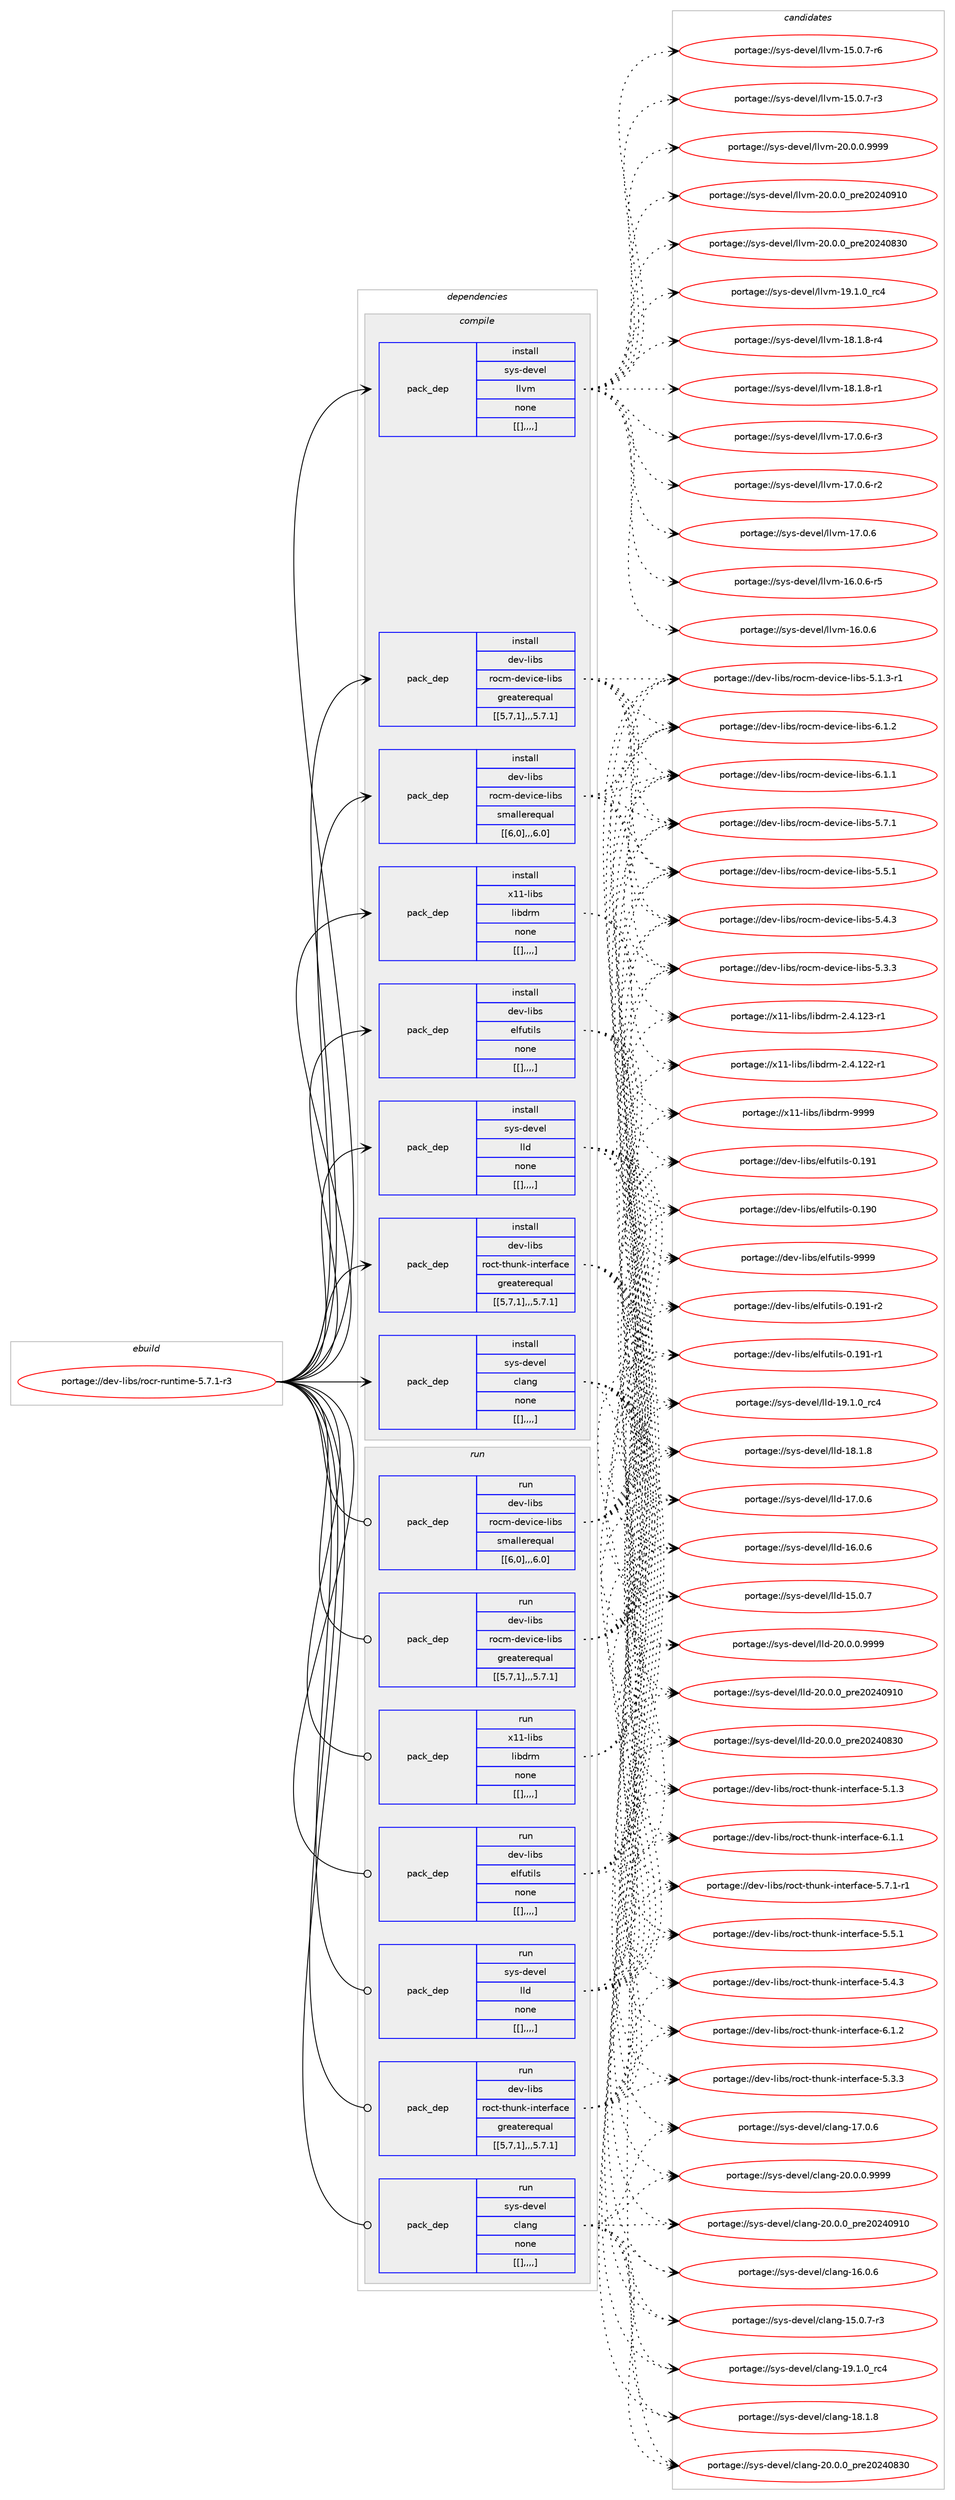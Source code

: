 digraph prolog {

# *************
# Graph options
# *************

newrank=true;
concentrate=true;
compound=true;
graph [rankdir=LR,fontname=Helvetica,fontsize=10,ranksep=1.5];#, ranksep=2.5, nodesep=0.2];
edge  [arrowhead=vee];
node  [fontname=Helvetica,fontsize=10];

# **********
# The ebuild
# **********

subgraph cluster_leftcol {
color=gray;
label=<<i>ebuild</i>>;
id [label="portage://dev-libs/rocr-runtime-5.7.1-r3", color=red, width=4, href="../dev-libs/rocr-runtime-5.7.1-r3.svg"];
}

# ****************
# The dependencies
# ****************

subgraph cluster_midcol {
color=gray;
label=<<i>dependencies</i>>;
subgraph cluster_compile {
fillcolor="#eeeeee";
style=filled;
label=<<i>compile</i>>;
subgraph pack85133 {
dependency114946 [label=<<TABLE BORDER="0" CELLBORDER="1" CELLSPACING="0" CELLPADDING="4" WIDTH="220"><TR><TD ROWSPAN="6" CELLPADDING="30">pack_dep</TD></TR><TR><TD WIDTH="110">install</TD></TR><TR><TD>dev-libs</TD></TR><TR><TD>elfutils</TD></TR><TR><TD>none</TD></TR><TR><TD>[[],,,,]</TD></TR></TABLE>>, shape=none, color=blue];
}
id:e -> dependency114946:w [weight=20,style="solid",arrowhead="vee"];
subgraph pack85134 {
dependency114947 [label=<<TABLE BORDER="0" CELLBORDER="1" CELLSPACING="0" CELLPADDING="4" WIDTH="220"><TR><TD ROWSPAN="6" CELLPADDING="30">pack_dep</TD></TR><TR><TD WIDTH="110">install</TD></TR><TR><TD>dev-libs</TD></TR><TR><TD>rocm-device-libs</TD></TR><TR><TD>greaterequal</TD></TR><TR><TD>[[5,7,1],,,5.7.1]</TD></TR></TABLE>>, shape=none, color=blue];
}
id:e -> dependency114947:w [weight=20,style="solid",arrowhead="vee"];
subgraph pack85135 {
dependency114948 [label=<<TABLE BORDER="0" CELLBORDER="1" CELLSPACING="0" CELLPADDING="4" WIDTH="220"><TR><TD ROWSPAN="6" CELLPADDING="30">pack_dep</TD></TR><TR><TD WIDTH="110">install</TD></TR><TR><TD>dev-libs</TD></TR><TR><TD>rocm-device-libs</TD></TR><TR><TD>smallerequal</TD></TR><TR><TD>[[6,0],,,6.0]</TD></TR></TABLE>>, shape=none, color=blue];
}
id:e -> dependency114948:w [weight=20,style="solid",arrowhead="vee"];
subgraph pack85136 {
dependency114949 [label=<<TABLE BORDER="0" CELLBORDER="1" CELLSPACING="0" CELLPADDING="4" WIDTH="220"><TR><TD ROWSPAN="6" CELLPADDING="30">pack_dep</TD></TR><TR><TD WIDTH="110">install</TD></TR><TR><TD>dev-libs</TD></TR><TR><TD>roct-thunk-interface</TD></TR><TR><TD>greaterequal</TD></TR><TR><TD>[[5,7,1],,,5.7.1]</TD></TR></TABLE>>, shape=none, color=blue];
}
id:e -> dependency114949:w [weight=20,style="solid",arrowhead="vee"];
subgraph pack85137 {
dependency114950 [label=<<TABLE BORDER="0" CELLBORDER="1" CELLSPACING="0" CELLPADDING="4" WIDTH="220"><TR><TD ROWSPAN="6" CELLPADDING="30">pack_dep</TD></TR><TR><TD WIDTH="110">install</TD></TR><TR><TD>sys-devel</TD></TR><TR><TD>clang</TD></TR><TR><TD>none</TD></TR><TR><TD>[[],,,,]</TD></TR></TABLE>>, shape=none, color=blue];
}
id:e -> dependency114950:w [weight=20,style="solid",arrowhead="vee"];
subgraph pack85138 {
dependency114951 [label=<<TABLE BORDER="0" CELLBORDER="1" CELLSPACING="0" CELLPADDING="4" WIDTH="220"><TR><TD ROWSPAN="6" CELLPADDING="30">pack_dep</TD></TR><TR><TD WIDTH="110">install</TD></TR><TR><TD>sys-devel</TD></TR><TR><TD>lld</TD></TR><TR><TD>none</TD></TR><TR><TD>[[],,,,]</TD></TR></TABLE>>, shape=none, color=blue];
}
id:e -> dependency114951:w [weight=20,style="solid",arrowhead="vee"];
subgraph pack85139 {
dependency114952 [label=<<TABLE BORDER="0" CELLBORDER="1" CELLSPACING="0" CELLPADDING="4" WIDTH="220"><TR><TD ROWSPAN="6" CELLPADDING="30">pack_dep</TD></TR><TR><TD WIDTH="110">install</TD></TR><TR><TD>x11-libs</TD></TR><TR><TD>libdrm</TD></TR><TR><TD>none</TD></TR><TR><TD>[[],,,,]</TD></TR></TABLE>>, shape=none, color=blue];
}
id:e -> dependency114952:w [weight=20,style="solid",arrowhead="vee"];
subgraph pack85140 {
dependency114953 [label=<<TABLE BORDER="0" CELLBORDER="1" CELLSPACING="0" CELLPADDING="4" WIDTH="220"><TR><TD ROWSPAN="6" CELLPADDING="30">pack_dep</TD></TR><TR><TD WIDTH="110">install</TD></TR><TR><TD>sys-devel</TD></TR><TR><TD>llvm</TD></TR><TR><TD>none</TD></TR><TR><TD>[[],,,,]</TD></TR></TABLE>>, shape=none, color=blue];
}
id:e -> dependency114953:w [weight=20,style="solid",arrowhead="vee"];
}
subgraph cluster_compileandrun {
fillcolor="#eeeeee";
style=filled;
label=<<i>compile and run</i>>;
}
subgraph cluster_run {
fillcolor="#eeeeee";
style=filled;
label=<<i>run</i>>;
subgraph pack85141 {
dependency114954 [label=<<TABLE BORDER="0" CELLBORDER="1" CELLSPACING="0" CELLPADDING="4" WIDTH="220"><TR><TD ROWSPAN="6" CELLPADDING="30">pack_dep</TD></TR><TR><TD WIDTH="110">run</TD></TR><TR><TD>dev-libs</TD></TR><TR><TD>elfutils</TD></TR><TR><TD>none</TD></TR><TR><TD>[[],,,,]</TD></TR></TABLE>>, shape=none, color=blue];
}
id:e -> dependency114954:w [weight=20,style="solid",arrowhead="odot"];
subgraph pack85142 {
dependency114955 [label=<<TABLE BORDER="0" CELLBORDER="1" CELLSPACING="0" CELLPADDING="4" WIDTH="220"><TR><TD ROWSPAN="6" CELLPADDING="30">pack_dep</TD></TR><TR><TD WIDTH="110">run</TD></TR><TR><TD>dev-libs</TD></TR><TR><TD>rocm-device-libs</TD></TR><TR><TD>greaterequal</TD></TR><TR><TD>[[5,7,1],,,5.7.1]</TD></TR></TABLE>>, shape=none, color=blue];
}
id:e -> dependency114955:w [weight=20,style="solid",arrowhead="odot"];
subgraph pack85143 {
dependency114956 [label=<<TABLE BORDER="0" CELLBORDER="1" CELLSPACING="0" CELLPADDING="4" WIDTH="220"><TR><TD ROWSPAN="6" CELLPADDING="30">pack_dep</TD></TR><TR><TD WIDTH="110">run</TD></TR><TR><TD>dev-libs</TD></TR><TR><TD>rocm-device-libs</TD></TR><TR><TD>smallerequal</TD></TR><TR><TD>[[6,0],,,6.0]</TD></TR></TABLE>>, shape=none, color=blue];
}
id:e -> dependency114956:w [weight=20,style="solid",arrowhead="odot"];
subgraph pack85144 {
dependency114957 [label=<<TABLE BORDER="0" CELLBORDER="1" CELLSPACING="0" CELLPADDING="4" WIDTH="220"><TR><TD ROWSPAN="6" CELLPADDING="30">pack_dep</TD></TR><TR><TD WIDTH="110">run</TD></TR><TR><TD>dev-libs</TD></TR><TR><TD>roct-thunk-interface</TD></TR><TR><TD>greaterequal</TD></TR><TR><TD>[[5,7,1],,,5.7.1]</TD></TR></TABLE>>, shape=none, color=blue];
}
id:e -> dependency114957:w [weight=20,style="solid",arrowhead="odot"];
subgraph pack85145 {
dependency114958 [label=<<TABLE BORDER="0" CELLBORDER="1" CELLSPACING="0" CELLPADDING="4" WIDTH="220"><TR><TD ROWSPAN="6" CELLPADDING="30">pack_dep</TD></TR><TR><TD WIDTH="110">run</TD></TR><TR><TD>sys-devel</TD></TR><TR><TD>clang</TD></TR><TR><TD>none</TD></TR><TR><TD>[[],,,,]</TD></TR></TABLE>>, shape=none, color=blue];
}
id:e -> dependency114958:w [weight=20,style="solid",arrowhead="odot"];
subgraph pack85146 {
dependency114959 [label=<<TABLE BORDER="0" CELLBORDER="1" CELLSPACING="0" CELLPADDING="4" WIDTH="220"><TR><TD ROWSPAN="6" CELLPADDING="30">pack_dep</TD></TR><TR><TD WIDTH="110">run</TD></TR><TR><TD>sys-devel</TD></TR><TR><TD>lld</TD></TR><TR><TD>none</TD></TR><TR><TD>[[],,,,]</TD></TR></TABLE>>, shape=none, color=blue];
}
id:e -> dependency114959:w [weight=20,style="solid",arrowhead="odot"];
subgraph pack85147 {
dependency114960 [label=<<TABLE BORDER="0" CELLBORDER="1" CELLSPACING="0" CELLPADDING="4" WIDTH="220"><TR><TD ROWSPAN="6" CELLPADDING="30">pack_dep</TD></TR><TR><TD WIDTH="110">run</TD></TR><TR><TD>x11-libs</TD></TR><TR><TD>libdrm</TD></TR><TR><TD>none</TD></TR><TR><TD>[[],,,,]</TD></TR></TABLE>>, shape=none, color=blue];
}
id:e -> dependency114960:w [weight=20,style="solid",arrowhead="odot"];
}
}

# **************
# The candidates
# **************

subgraph cluster_choices {
rank=same;
color=gray;
label=<<i>candidates</i>>;

subgraph choice85133 {
color=black;
nodesep=1;
choice1001011184510810598115471011081021171161051081154557575757 [label="portage://dev-libs/elfutils-9999", color=red, width=4,href="../dev-libs/elfutils-9999.svg"];
choice1001011184510810598115471011081021171161051081154548464957494511450 [label="portage://dev-libs/elfutils-0.191-r2", color=red, width=4,href="../dev-libs/elfutils-0.191-r2.svg"];
choice1001011184510810598115471011081021171161051081154548464957494511449 [label="portage://dev-libs/elfutils-0.191-r1", color=red, width=4,href="../dev-libs/elfutils-0.191-r1.svg"];
choice100101118451081059811547101108102117116105108115454846495749 [label="portage://dev-libs/elfutils-0.191", color=red, width=4,href="../dev-libs/elfutils-0.191.svg"];
choice100101118451081059811547101108102117116105108115454846495748 [label="portage://dev-libs/elfutils-0.190", color=red, width=4,href="../dev-libs/elfutils-0.190.svg"];
dependency114946:e -> choice1001011184510810598115471011081021171161051081154557575757:w [style=dotted,weight="100"];
dependency114946:e -> choice1001011184510810598115471011081021171161051081154548464957494511450:w [style=dotted,weight="100"];
dependency114946:e -> choice1001011184510810598115471011081021171161051081154548464957494511449:w [style=dotted,weight="100"];
dependency114946:e -> choice100101118451081059811547101108102117116105108115454846495749:w [style=dotted,weight="100"];
dependency114946:e -> choice100101118451081059811547101108102117116105108115454846495748:w [style=dotted,weight="100"];
}
subgraph choice85134 {
color=black;
nodesep=1;
choice1001011184510810598115471141119910945100101118105991014510810598115455446494650 [label="portage://dev-libs/rocm-device-libs-6.1.2", color=red, width=4,href="../dev-libs/rocm-device-libs-6.1.2.svg"];
choice1001011184510810598115471141119910945100101118105991014510810598115455446494649 [label="portage://dev-libs/rocm-device-libs-6.1.1", color=red, width=4,href="../dev-libs/rocm-device-libs-6.1.1.svg"];
choice1001011184510810598115471141119910945100101118105991014510810598115455346554649 [label="portage://dev-libs/rocm-device-libs-5.7.1", color=red, width=4,href="../dev-libs/rocm-device-libs-5.7.1.svg"];
choice1001011184510810598115471141119910945100101118105991014510810598115455346534649 [label="portage://dev-libs/rocm-device-libs-5.5.1", color=red, width=4,href="../dev-libs/rocm-device-libs-5.5.1.svg"];
choice1001011184510810598115471141119910945100101118105991014510810598115455346524651 [label="portage://dev-libs/rocm-device-libs-5.4.3", color=red, width=4,href="../dev-libs/rocm-device-libs-5.4.3.svg"];
choice1001011184510810598115471141119910945100101118105991014510810598115455346514651 [label="portage://dev-libs/rocm-device-libs-5.3.3", color=red, width=4,href="../dev-libs/rocm-device-libs-5.3.3.svg"];
choice10010111845108105981154711411199109451001011181059910145108105981154553464946514511449 [label="portage://dev-libs/rocm-device-libs-5.1.3-r1", color=red, width=4,href="../dev-libs/rocm-device-libs-5.1.3-r1.svg"];
dependency114947:e -> choice1001011184510810598115471141119910945100101118105991014510810598115455446494650:w [style=dotted,weight="100"];
dependency114947:e -> choice1001011184510810598115471141119910945100101118105991014510810598115455446494649:w [style=dotted,weight="100"];
dependency114947:e -> choice1001011184510810598115471141119910945100101118105991014510810598115455346554649:w [style=dotted,weight="100"];
dependency114947:e -> choice1001011184510810598115471141119910945100101118105991014510810598115455346534649:w [style=dotted,weight="100"];
dependency114947:e -> choice1001011184510810598115471141119910945100101118105991014510810598115455346524651:w [style=dotted,weight="100"];
dependency114947:e -> choice1001011184510810598115471141119910945100101118105991014510810598115455346514651:w [style=dotted,weight="100"];
dependency114947:e -> choice10010111845108105981154711411199109451001011181059910145108105981154553464946514511449:w [style=dotted,weight="100"];
}
subgraph choice85135 {
color=black;
nodesep=1;
choice1001011184510810598115471141119910945100101118105991014510810598115455446494650 [label="portage://dev-libs/rocm-device-libs-6.1.2", color=red, width=4,href="../dev-libs/rocm-device-libs-6.1.2.svg"];
choice1001011184510810598115471141119910945100101118105991014510810598115455446494649 [label="portage://dev-libs/rocm-device-libs-6.1.1", color=red, width=4,href="../dev-libs/rocm-device-libs-6.1.1.svg"];
choice1001011184510810598115471141119910945100101118105991014510810598115455346554649 [label="portage://dev-libs/rocm-device-libs-5.7.1", color=red, width=4,href="../dev-libs/rocm-device-libs-5.7.1.svg"];
choice1001011184510810598115471141119910945100101118105991014510810598115455346534649 [label="portage://dev-libs/rocm-device-libs-5.5.1", color=red, width=4,href="../dev-libs/rocm-device-libs-5.5.1.svg"];
choice1001011184510810598115471141119910945100101118105991014510810598115455346524651 [label="portage://dev-libs/rocm-device-libs-5.4.3", color=red, width=4,href="../dev-libs/rocm-device-libs-5.4.3.svg"];
choice1001011184510810598115471141119910945100101118105991014510810598115455346514651 [label="portage://dev-libs/rocm-device-libs-5.3.3", color=red, width=4,href="../dev-libs/rocm-device-libs-5.3.3.svg"];
choice10010111845108105981154711411199109451001011181059910145108105981154553464946514511449 [label="portage://dev-libs/rocm-device-libs-5.1.3-r1", color=red, width=4,href="../dev-libs/rocm-device-libs-5.1.3-r1.svg"];
dependency114948:e -> choice1001011184510810598115471141119910945100101118105991014510810598115455446494650:w [style=dotted,weight="100"];
dependency114948:e -> choice1001011184510810598115471141119910945100101118105991014510810598115455446494649:w [style=dotted,weight="100"];
dependency114948:e -> choice1001011184510810598115471141119910945100101118105991014510810598115455346554649:w [style=dotted,weight="100"];
dependency114948:e -> choice1001011184510810598115471141119910945100101118105991014510810598115455346534649:w [style=dotted,weight="100"];
dependency114948:e -> choice1001011184510810598115471141119910945100101118105991014510810598115455346524651:w [style=dotted,weight="100"];
dependency114948:e -> choice1001011184510810598115471141119910945100101118105991014510810598115455346514651:w [style=dotted,weight="100"];
dependency114948:e -> choice10010111845108105981154711411199109451001011181059910145108105981154553464946514511449:w [style=dotted,weight="100"];
}
subgraph choice85136 {
color=black;
nodesep=1;
choice1001011184510810598115471141119911645116104117110107451051101161011141029799101455446494650 [label="portage://dev-libs/roct-thunk-interface-6.1.2", color=red, width=4,href="../dev-libs/roct-thunk-interface-6.1.2.svg"];
choice1001011184510810598115471141119911645116104117110107451051101161011141029799101455446494649 [label="portage://dev-libs/roct-thunk-interface-6.1.1", color=red, width=4,href="../dev-libs/roct-thunk-interface-6.1.1.svg"];
choice10010111845108105981154711411199116451161041171101074510511011610111410297991014553465546494511449 [label="portage://dev-libs/roct-thunk-interface-5.7.1-r1", color=red, width=4,href="../dev-libs/roct-thunk-interface-5.7.1-r1.svg"];
choice1001011184510810598115471141119911645116104117110107451051101161011141029799101455346534649 [label="portage://dev-libs/roct-thunk-interface-5.5.1", color=red, width=4,href="../dev-libs/roct-thunk-interface-5.5.1.svg"];
choice1001011184510810598115471141119911645116104117110107451051101161011141029799101455346524651 [label="portage://dev-libs/roct-thunk-interface-5.4.3", color=red, width=4,href="../dev-libs/roct-thunk-interface-5.4.3.svg"];
choice1001011184510810598115471141119911645116104117110107451051101161011141029799101455346514651 [label="portage://dev-libs/roct-thunk-interface-5.3.3", color=red, width=4,href="../dev-libs/roct-thunk-interface-5.3.3.svg"];
choice1001011184510810598115471141119911645116104117110107451051101161011141029799101455346494651 [label="portage://dev-libs/roct-thunk-interface-5.1.3", color=red, width=4,href="../dev-libs/roct-thunk-interface-5.1.3.svg"];
dependency114949:e -> choice1001011184510810598115471141119911645116104117110107451051101161011141029799101455446494650:w [style=dotted,weight="100"];
dependency114949:e -> choice1001011184510810598115471141119911645116104117110107451051101161011141029799101455446494649:w [style=dotted,weight="100"];
dependency114949:e -> choice10010111845108105981154711411199116451161041171101074510511011610111410297991014553465546494511449:w [style=dotted,weight="100"];
dependency114949:e -> choice1001011184510810598115471141119911645116104117110107451051101161011141029799101455346534649:w [style=dotted,weight="100"];
dependency114949:e -> choice1001011184510810598115471141119911645116104117110107451051101161011141029799101455346524651:w [style=dotted,weight="100"];
dependency114949:e -> choice1001011184510810598115471141119911645116104117110107451051101161011141029799101455346514651:w [style=dotted,weight="100"];
dependency114949:e -> choice1001011184510810598115471141119911645116104117110107451051101161011141029799101455346494651:w [style=dotted,weight="100"];
}
subgraph choice85137 {
color=black;
nodesep=1;
choice11512111545100101118101108479910897110103455048464846484657575757 [label="portage://sys-devel/clang-20.0.0.9999", color=red, width=4,href="../sys-devel/clang-20.0.0.9999.svg"];
choice1151211154510010111810110847991089711010345504846484648951121141015048505248574948 [label="portage://sys-devel/clang-20.0.0_pre20240910", color=red, width=4,href="../sys-devel/clang-20.0.0_pre20240910.svg"];
choice1151211154510010111810110847991089711010345504846484648951121141015048505248565148 [label="portage://sys-devel/clang-20.0.0_pre20240830", color=red, width=4,href="../sys-devel/clang-20.0.0_pre20240830.svg"];
choice1151211154510010111810110847991089711010345495746494648951149952 [label="portage://sys-devel/clang-19.1.0_rc4", color=red, width=4,href="../sys-devel/clang-19.1.0_rc4.svg"];
choice1151211154510010111810110847991089711010345495646494656 [label="portage://sys-devel/clang-18.1.8", color=red, width=4,href="../sys-devel/clang-18.1.8.svg"];
choice1151211154510010111810110847991089711010345495546484654 [label="portage://sys-devel/clang-17.0.6", color=red, width=4,href="../sys-devel/clang-17.0.6.svg"];
choice1151211154510010111810110847991089711010345495446484654 [label="portage://sys-devel/clang-16.0.6", color=red, width=4,href="../sys-devel/clang-16.0.6.svg"];
choice11512111545100101118101108479910897110103454953464846554511451 [label="portage://sys-devel/clang-15.0.7-r3", color=red, width=4,href="../sys-devel/clang-15.0.7-r3.svg"];
dependency114950:e -> choice11512111545100101118101108479910897110103455048464846484657575757:w [style=dotted,weight="100"];
dependency114950:e -> choice1151211154510010111810110847991089711010345504846484648951121141015048505248574948:w [style=dotted,weight="100"];
dependency114950:e -> choice1151211154510010111810110847991089711010345504846484648951121141015048505248565148:w [style=dotted,weight="100"];
dependency114950:e -> choice1151211154510010111810110847991089711010345495746494648951149952:w [style=dotted,weight="100"];
dependency114950:e -> choice1151211154510010111810110847991089711010345495646494656:w [style=dotted,weight="100"];
dependency114950:e -> choice1151211154510010111810110847991089711010345495546484654:w [style=dotted,weight="100"];
dependency114950:e -> choice1151211154510010111810110847991089711010345495446484654:w [style=dotted,weight="100"];
dependency114950:e -> choice11512111545100101118101108479910897110103454953464846554511451:w [style=dotted,weight="100"];
}
subgraph choice85138 {
color=black;
nodesep=1;
choice1151211154510010111810110847108108100455048464846484657575757 [label="portage://sys-devel/lld-20.0.0.9999", color=red, width=4,href="../sys-devel/lld-20.0.0.9999.svg"];
choice115121115451001011181011084710810810045504846484648951121141015048505248574948 [label="portage://sys-devel/lld-20.0.0_pre20240910", color=red, width=4,href="../sys-devel/lld-20.0.0_pre20240910.svg"];
choice115121115451001011181011084710810810045504846484648951121141015048505248565148 [label="portage://sys-devel/lld-20.0.0_pre20240830", color=red, width=4,href="../sys-devel/lld-20.0.0_pre20240830.svg"];
choice115121115451001011181011084710810810045495746494648951149952 [label="portage://sys-devel/lld-19.1.0_rc4", color=red, width=4,href="../sys-devel/lld-19.1.0_rc4.svg"];
choice115121115451001011181011084710810810045495646494656 [label="portage://sys-devel/lld-18.1.8", color=red, width=4,href="../sys-devel/lld-18.1.8.svg"];
choice115121115451001011181011084710810810045495546484654 [label="portage://sys-devel/lld-17.0.6", color=red, width=4,href="../sys-devel/lld-17.0.6.svg"];
choice115121115451001011181011084710810810045495446484654 [label="portage://sys-devel/lld-16.0.6", color=red, width=4,href="../sys-devel/lld-16.0.6.svg"];
choice115121115451001011181011084710810810045495346484655 [label="portage://sys-devel/lld-15.0.7", color=red, width=4,href="../sys-devel/lld-15.0.7.svg"];
dependency114951:e -> choice1151211154510010111810110847108108100455048464846484657575757:w [style=dotted,weight="100"];
dependency114951:e -> choice115121115451001011181011084710810810045504846484648951121141015048505248574948:w [style=dotted,weight="100"];
dependency114951:e -> choice115121115451001011181011084710810810045504846484648951121141015048505248565148:w [style=dotted,weight="100"];
dependency114951:e -> choice115121115451001011181011084710810810045495746494648951149952:w [style=dotted,weight="100"];
dependency114951:e -> choice115121115451001011181011084710810810045495646494656:w [style=dotted,weight="100"];
dependency114951:e -> choice115121115451001011181011084710810810045495546484654:w [style=dotted,weight="100"];
dependency114951:e -> choice115121115451001011181011084710810810045495446484654:w [style=dotted,weight="100"];
dependency114951:e -> choice115121115451001011181011084710810810045495346484655:w [style=dotted,weight="100"];
}
subgraph choice85139 {
color=black;
nodesep=1;
choice1204949451081059811547108105981001141094557575757 [label="portage://x11-libs/libdrm-9999", color=red, width=4,href="../x11-libs/libdrm-9999.svg"];
choice12049494510810598115471081059810011410945504652464950514511449 [label="portage://x11-libs/libdrm-2.4.123-r1", color=red, width=4,href="../x11-libs/libdrm-2.4.123-r1.svg"];
choice12049494510810598115471081059810011410945504652464950504511449 [label="portage://x11-libs/libdrm-2.4.122-r1", color=red, width=4,href="../x11-libs/libdrm-2.4.122-r1.svg"];
dependency114952:e -> choice1204949451081059811547108105981001141094557575757:w [style=dotted,weight="100"];
dependency114952:e -> choice12049494510810598115471081059810011410945504652464950514511449:w [style=dotted,weight="100"];
dependency114952:e -> choice12049494510810598115471081059810011410945504652464950504511449:w [style=dotted,weight="100"];
}
subgraph choice85140 {
color=black;
nodesep=1;
choice1151211154510010111810110847108108118109455048464846484657575757 [label="portage://sys-devel/llvm-20.0.0.9999", color=red, width=4,href="../sys-devel/llvm-20.0.0.9999.svg"];
choice115121115451001011181011084710810811810945504846484648951121141015048505248574948 [label="portage://sys-devel/llvm-20.0.0_pre20240910", color=red, width=4,href="../sys-devel/llvm-20.0.0_pre20240910.svg"];
choice115121115451001011181011084710810811810945504846484648951121141015048505248565148 [label="portage://sys-devel/llvm-20.0.0_pre20240830", color=red, width=4,href="../sys-devel/llvm-20.0.0_pre20240830.svg"];
choice115121115451001011181011084710810811810945495746494648951149952 [label="portage://sys-devel/llvm-19.1.0_rc4", color=red, width=4,href="../sys-devel/llvm-19.1.0_rc4.svg"];
choice1151211154510010111810110847108108118109454956464946564511452 [label="portage://sys-devel/llvm-18.1.8-r4", color=red, width=4,href="../sys-devel/llvm-18.1.8-r4.svg"];
choice1151211154510010111810110847108108118109454956464946564511449 [label="portage://sys-devel/llvm-18.1.8-r1", color=red, width=4,href="../sys-devel/llvm-18.1.8-r1.svg"];
choice1151211154510010111810110847108108118109454955464846544511451 [label="portage://sys-devel/llvm-17.0.6-r3", color=red, width=4,href="../sys-devel/llvm-17.0.6-r3.svg"];
choice1151211154510010111810110847108108118109454955464846544511450 [label="portage://sys-devel/llvm-17.0.6-r2", color=red, width=4,href="../sys-devel/llvm-17.0.6-r2.svg"];
choice115121115451001011181011084710810811810945495546484654 [label="portage://sys-devel/llvm-17.0.6", color=red, width=4,href="../sys-devel/llvm-17.0.6.svg"];
choice1151211154510010111810110847108108118109454954464846544511453 [label="portage://sys-devel/llvm-16.0.6-r5", color=red, width=4,href="../sys-devel/llvm-16.0.6-r5.svg"];
choice115121115451001011181011084710810811810945495446484654 [label="portage://sys-devel/llvm-16.0.6", color=red, width=4,href="../sys-devel/llvm-16.0.6.svg"];
choice1151211154510010111810110847108108118109454953464846554511454 [label="portage://sys-devel/llvm-15.0.7-r6", color=red, width=4,href="../sys-devel/llvm-15.0.7-r6.svg"];
choice1151211154510010111810110847108108118109454953464846554511451 [label="portage://sys-devel/llvm-15.0.7-r3", color=red, width=4,href="../sys-devel/llvm-15.0.7-r3.svg"];
dependency114953:e -> choice1151211154510010111810110847108108118109455048464846484657575757:w [style=dotted,weight="100"];
dependency114953:e -> choice115121115451001011181011084710810811810945504846484648951121141015048505248574948:w [style=dotted,weight="100"];
dependency114953:e -> choice115121115451001011181011084710810811810945504846484648951121141015048505248565148:w [style=dotted,weight="100"];
dependency114953:e -> choice115121115451001011181011084710810811810945495746494648951149952:w [style=dotted,weight="100"];
dependency114953:e -> choice1151211154510010111810110847108108118109454956464946564511452:w [style=dotted,weight="100"];
dependency114953:e -> choice1151211154510010111810110847108108118109454956464946564511449:w [style=dotted,weight="100"];
dependency114953:e -> choice1151211154510010111810110847108108118109454955464846544511451:w [style=dotted,weight="100"];
dependency114953:e -> choice1151211154510010111810110847108108118109454955464846544511450:w [style=dotted,weight="100"];
dependency114953:e -> choice115121115451001011181011084710810811810945495546484654:w [style=dotted,weight="100"];
dependency114953:e -> choice1151211154510010111810110847108108118109454954464846544511453:w [style=dotted,weight="100"];
dependency114953:e -> choice115121115451001011181011084710810811810945495446484654:w [style=dotted,weight="100"];
dependency114953:e -> choice1151211154510010111810110847108108118109454953464846554511454:w [style=dotted,weight="100"];
dependency114953:e -> choice1151211154510010111810110847108108118109454953464846554511451:w [style=dotted,weight="100"];
}
subgraph choice85141 {
color=black;
nodesep=1;
choice1001011184510810598115471011081021171161051081154557575757 [label="portage://dev-libs/elfutils-9999", color=red, width=4,href="../dev-libs/elfutils-9999.svg"];
choice1001011184510810598115471011081021171161051081154548464957494511450 [label="portage://dev-libs/elfutils-0.191-r2", color=red, width=4,href="../dev-libs/elfutils-0.191-r2.svg"];
choice1001011184510810598115471011081021171161051081154548464957494511449 [label="portage://dev-libs/elfutils-0.191-r1", color=red, width=4,href="../dev-libs/elfutils-0.191-r1.svg"];
choice100101118451081059811547101108102117116105108115454846495749 [label="portage://dev-libs/elfutils-0.191", color=red, width=4,href="../dev-libs/elfutils-0.191.svg"];
choice100101118451081059811547101108102117116105108115454846495748 [label="portage://dev-libs/elfutils-0.190", color=red, width=4,href="../dev-libs/elfutils-0.190.svg"];
dependency114954:e -> choice1001011184510810598115471011081021171161051081154557575757:w [style=dotted,weight="100"];
dependency114954:e -> choice1001011184510810598115471011081021171161051081154548464957494511450:w [style=dotted,weight="100"];
dependency114954:e -> choice1001011184510810598115471011081021171161051081154548464957494511449:w [style=dotted,weight="100"];
dependency114954:e -> choice100101118451081059811547101108102117116105108115454846495749:w [style=dotted,weight="100"];
dependency114954:e -> choice100101118451081059811547101108102117116105108115454846495748:w [style=dotted,weight="100"];
}
subgraph choice85142 {
color=black;
nodesep=1;
choice1001011184510810598115471141119910945100101118105991014510810598115455446494650 [label="portage://dev-libs/rocm-device-libs-6.1.2", color=red, width=4,href="../dev-libs/rocm-device-libs-6.1.2.svg"];
choice1001011184510810598115471141119910945100101118105991014510810598115455446494649 [label="portage://dev-libs/rocm-device-libs-6.1.1", color=red, width=4,href="../dev-libs/rocm-device-libs-6.1.1.svg"];
choice1001011184510810598115471141119910945100101118105991014510810598115455346554649 [label="portage://dev-libs/rocm-device-libs-5.7.1", color=red, width=4,href="../dev-libs/rocm-device-libs-5.7.1.svg"];
choice1001011184510810598115471141119910945100101118105991014510810598115455346534649 [label="portage://dev-libs/rocm-device-libs-5.5.1", color=red, width=4,href="../dev-libs/rocm-device-libs-5.5.1.svg"];
choice1001011184510810598115471141119910945100101118105991014510810598115455346524651 [label="portage://dev-libs/rocm-device-libs-5.4.3", color=red, width=4,href="../dev-libs/rocm-device-libs-5.4.3.svg"];
choice1001011184510810598115471141119910945100101118105991014510810598115455346514651 [label="portage://dev-libs/rocm-device-libs-5.3.3", color=red, width=4,href="../dev-libs/rocm-device-libs-5.3.3.svg"];
choice10010111845108105981154711411199109451001011181059910145108105981154553464946514511449 [label="portage://dev-libs/rocm-device-libs-5.1.3-r1", color=red, width=4,href="../dev-libs/rocm-device-libs-5.1.3-r1.svg"];
dependency114955:e -> choice1001011184510810598115471141119910945100101118105991014510810598115455446494650:w [style=dotted,weight="100"];
dependency114955:e -> choice1001011184510810598115471141119910945100101118105991014510810598115455446494649:w [style=dotted,weight="100"];
dependency114955:e -> choice1001011184510810598115471141119910945100101118105991014510810598115455346554649:w [style=dotted,weight="100"];
dependency114955:e -> choice1001011184510810598115471141119910945100101118105991014510810598115455346534649:w [style=dotted,weight="100"];
dependency114955:e -> choice1001011184510810598115471141119910945100101118105991014510810598115455346524651:w [style=dotted,weight="100"];
dependency114955:e -> choice1001011184510810598115471141119910945100101118105991014510810598115455346514651:w [style=dotted,weight="100"];
dependency114955:e -> choice10010111845108105981154711411199109451001011181059910145108105981154553464946514511449:w [style=dotted,weight="100"];
}
subgraph choice85143 {
color=black;
nodesep=1;
choice1001011184510810598115471141119910945100101118105991014510810598115455446494650 [label="portage://dev-libs/rocm-device-libs-6.1.2", color=red, width=4,href="../dev-libs/rocm-device-libs-6.1.2.svg"];
choice1001011184510810598115471141119910945100101118105991014510810598115455446494649 [label="portage://dev-libs/rocm-device-libs-6.1.1", color=red, width=4,href="../dev-libs/rocm-device-libs-6.1.1.svg"];
choice1001011184510810598115471141119910945100101118105991014510810598115455346554649 [label="portage://dev-libs/rocm-device-libs-5.7.1", color=red, width=4,href="../dev-libs/rocm-device-libs-5.7.1.svg"];
choice1001011184510810598115471141119910945100101118105991014510810598115455346534649 [label="portage://dev-libs/rocm-device-libs-5.5.1", color=red, width=4,href="../dev-libs/rocm-device-libs-5.5.1.svg"];
choice1001011184510810598115471141119910945100101118105991014510810598115455346524651 [label="portage://dev-libs/rocm-device-libs-5.4.3", color=red, width=4,href="../dev-libs/rocm-device-libs-5.4.3.svg"];
choice1001011184510810598115471141119910945100101118105991014510810598115455346514651 [label="portage://dev-libs/rocm-device-libs-5.3.3", color=red, width=4,href="../dev-libs/rocm-device-libs-5.3.3.svg"];
choice10010111845108105981154711411199109451001011181059910145108105981154553464946514511449 [label="portage://dev-libs/rocm-device-libs-5.1.3-r1", color=red, width=4,href="../dev-libs/rocm-device-libs-5.1.3-r1.svg"];
dependency114956:e -> choice1001011184510810598115471141119910945100101118105991014510810598115455446494650:w [style=dotted,weight="100"];
dependency114956:e -> choice1001011184510810598115471141119910945100101118105991014510810598115455446494649:w [style=dotted,weight="100"];
dependency114956:e -> choice1001011184510810598115471141119910945100101118105991014510810598115455346554649:w [style=dotted,weight="100"];
dependency114956:e -> choice1001011184510810598115471141119910945100101118105991014510810598115455346534649:w [style=dotted,weight="100"];
dependency114956:e -> choice1001011184510810598115471141119910945100101118105991014510810598115455346524651:w [style=dotted,weight="100"];
dependency114956:e -> choice1001011184510810598115471141119910945100101118105991014510810598115455346514651:w [style=dotted,weight="100"];
dependency114956:e -> choice10010111845108105981154711411199109451001011181059910145108105981154553464946514511449:w [style=dotted,weight="100"];
}
subgraph choice85144 {
color=black;
nodesep=1;
choice1001011184510810598115471141119911645116104117110107451051101161011141029799101455446494650 [label="portage://dev-libs/roct-thunk-interface-6.1.2", color=red, width=4,href="../dev-libs/roct-thunk-interface-6.1.2.svg"];
choice1001011184510810598115471141119911645116104117110107451051101161011141029799101455446494649 [label="portage://dev-libs/roct-thunk-interface-6.1.1", color=red, width=4,href="../dev-libs/roct-thunk-interface-6.1.1.svg"];
choice10010111845108105981154711411199116451161041171101074510511011610111410297991014553465546494511449 [label="portage://dev-libs/roct-thunk-interface-5.7.1-r1", color=red, width=4,href="../dev-libs/roct-thunk-interface-5.7.1-r1.svg"];
choice1001011184510810598115471141119911645116104117110107451051101161011141029799101455346534649 [label="portage://dev-libs/roct-thunk-interface-5.5.1", color=red, width=4,href="../dev-libs/roct-thunk-interface-5.5.1.svg"];
choice1001011184510810598115471141119911645116104117110107451051101161011141029799101455346524651 [label="portage://dev-libs/roct-thunk-interface-5.4.3", color=red, width=4,href="../dev-libs/roct-thunk-interface-5.4.3.svg"];
choice1001011184510810598115471141119911645116104117110107451051101161011141029799101455346514651 [label="portage://dev-libs/roct-thunk-interface-5.3.3", color=red, width=4,href="../dev-libs/roct-thunk-interface-5.3.3.svg"];
choice1001011184510810598115471141119911645116104117110107451051101161011141029799101455346494651 [label="portage://dev-libs/roct-thunk-interface-5.1.3", color=red, width=4,href="../dev-libs/roct-thunk-interface-5.1.3.svg"];
dependency114957:e -> choice1001011184510810598115471141119911645116104117110107451051101161011141029799101455446494650:w [style=dotted,weight="100"];
dependency114957:e -> choice1001011184510810598115471141119911645116104117110107451051101161011141029799101455446494649:w [style=dotted,weight="100"];
dependency114957:e -> choice10010111845108105981154711411199116451161041171101074510511011610111410297991014553465546494511449:w [style=dotted,weight="100"];
dependency114957:e -> choice1001011184510810598115471141119911645116104117110107451051101161011141029799101455346534649:w [style=dotted,weight="100"];
dependency114957:e -> choice1001011184510810598115471141119911645116104117110107451051101161011141029799101455346524651:w [style=dotted,weight="100"];
dependency114957:e -> choice1001011184510810598115471141119911645116104117110107451051101161011141029799101455346514651:w [style=dotted,weight="100"];
dependency114957:e -> choice1001011184510810598115471141119911645116104117110107451051101161011141029799101455346494651:w [style=dotted,weight="100"];
}
subgraph choice85145 {
color=black;
nodesep=1;
choice11512111545100101118101108479910897110103455048464846484657575757 [label="portage://sys-devel/clang-20.0.0.9999", color=red, width=4,href="../sys-devel/clang-20.0.0.9999.svg"];
choice1151211154510010111810110847991089711010345504846484648951121141015048505248574948 [label="portage://sys-devel/clang-20.0.0_pre20240910", color=red, width=4,href="../sys-devel/clang-20.0.0_pre20240910.svg"];
choice1151211154510010111810110847991089711010345504846484648951121141015048505248565148 [label="portage://sys-devel/clang-20.0.0_pre20240830", color=red, width=4,href="../sys-devel/clang-20.0.0_pre20240830.svg"];
choice1151211154510010111810110847991089711010345495746494648951149952 [label="portage://sys-devel/clang-19.1.0_rc4", color=red, width=4,href="../sys-devel/clang-19.1.0_rc4.svg"];
choice1151211154510010111810110847991089711010345495646494656 [label="portage://sys-devel/clang-18.1.8", color=red, width=4,href="../sys-devel/clang-18.1.8.svg"];
choice1151211154510010111810110847991089711010345495546484654 [label="portage://sys-devel/clang-17.0.6", color=red, width=4,href="../sys-devel/clang-17.0.6.svg"];
choice1151211154510010111810110847991089711010345495446484654 [label="portage://sys-devel/clang-16.0.6", color=red, width=4,href="../sys-devel/clang-16.0.6.svg"];
choice11512111545100101118101108479910897110103454953464846554511451 [label="portage://sys-devel/clang-15.0.7-r3", color=red, width=4,href="../sys-devel/clang-15.0.7-r3.svg"];
dependency114958:e -> choice11512111545100101118101108479910897110103455048464846484657575757:w [style=dotted,weight="100"];
dependency114958:e -> choice1151211154510010111810110847991089711010345504846484648951121141015048505248574948:w [style=dotted,weight="100"];
dependency114958:e -> choice1151211154510010111810110847991089711010345504846484648951121141015048505248565148:w [style=dotted,weight="100"];
dependency114958:e -> choice1151211154510010111810110847991089711010345495746494648951149952:w [style=dotted,weight="100"];
dependency114958:e -> choice1151211154510010111810110847991089711010345495646494656:w [style=dotted,weight="100"];
dependency114958:e -> choice1151211154510010111810110847991089711010345495546484654:w [style=dotted,weight="100"];
dependency114958:e -> choice1151211154510010111810110847991089711010345495446484654:w [style=dotted,weight="100"];
dependency114958:e -> choice11512111545100101118101108479910897110103454953464846554511451:w [style=dotted,weight="100"];
}
subgraph choice85146 {
color=black;
nodesep=1;
choice1151211154510010111810110847108108100455048464846484657575757 [label="portage://sys-devel/lld-20.0.0.9999", color=red, width=4,href="../sys-devel/lld-20.0.0.9999.svg"];
choice115121115451001011181011084710810810045504846484648951121141015048505248574948 [label="portage://sys-devel/lld-20.0.0_pre20240910", color=red, width=4,href="../sys-devel/lld-20.0.0_pre20240910.svg"];
choice115121115451001011181011084710810810045504846484648951121141015048505248565148 [label="portage://sys-devel/lld-20.0.0_pre20240830", color=red, width=4,href="../sys-devel/lld-20.0.0_pre20240830.svg"];
choice115121115451001011181011084710810810045495746494648951149952 [label="portage://sys-devel/lld-19.1.0_rc4", color=red, width=4,href="../sys-devel/lld-19.1.0_rc4.svg"];
choice115121115451001011181011084710810810045495646494656 [label="portage://sys-devel/lld-18.1.8", color=red, width=4,href="../sys-devel/lld-18.1.8.svg"];
choice115121115451001011181011084710810810045495546484654 [label="portage://sys-devel/lld-17.0.6", color=red, width=4,href="../sys-devel/lld-17.0.6.svg"];
choice115121115451001011181011084710810810045495446484654 [label="portage://sys-devel/lld-16.0.6", color=red, width=4,href="../sys-devel/lld-16.0.6.svg"];
choice115121115451001011181011084710810810045495346484655 [label="portage://sys-devel/lld-15.0.7", color=red, width=4,href="../sys-devel/lld-15.0.7.svg"];
dependency114959:e -> choice1151211154510010111810110847108108100455048464846484657575757:w [style=dotted,weight="100"];
dependency114959:e -> choice115121115451001011181011084710810810045504846484648951121141015048505248574948:w [style=dotted,weight="100"];
dependency114959:e -> choice115121115451001011181011084710810810045504846484648951121141015048505248565148:w [style=dotted,weight="100"];
dependency114959:e -> choice115121115451001011181011084710810810045495746494648951149952:w [style=dotted,weight="100"];
dependency114959:e -> choice115121115451001011181011084710810810045495646494656:w [style=dotted,weight="100"];
dependency114959:e -> choice115121115451001011181011084710810810045495546484654:w [style=dotted,weight="100"];
dependency114959:e -> choice115121115451001011181011084710810810045495446484654:w [style=dotted,weight="100"];
dependency114959:e -> choice115121115451001011181011084710810810045495346484655:w [style=dotted,weight="100"];
}
subgraph choice85147 {
color=black;
nodesep=1;
choice1204949451081059811547108105981001141094557575757 [label="portage://x11-libs/libdrm-9999", color=red, width=4,href="../x11-libs/libdrm-9999.svg"];
choice12049494510810598115471081059810011410945504652464950514511449 [label="portage://x11-libs/libdrm-2.4.123-r1", color=red, width=4,href="../x11-libs/libdrm-2.4.123-r1.svg"];
choice12049494510810598115471081059810011410945504652464950504511449 [label="portage://x11-libs/libdrm-2.4.122-r1", color=red, width=4,href="../x11-libs/libdrm-2.4.122-r1.svg"];
dependency114960:e -> choice1204949451081059811547108105981001141094557575757:w [style=dotted,weight="100"];
dependency114960:e -> choice12049494510810598115471081059810011410945504652464950514511449:w [style=dotted,weight="100"];
dependency114960:e -> choice12049494510810598115471081059810011410945504652464950504511449:w [style=dotted,weight="100"];
}
}

}
